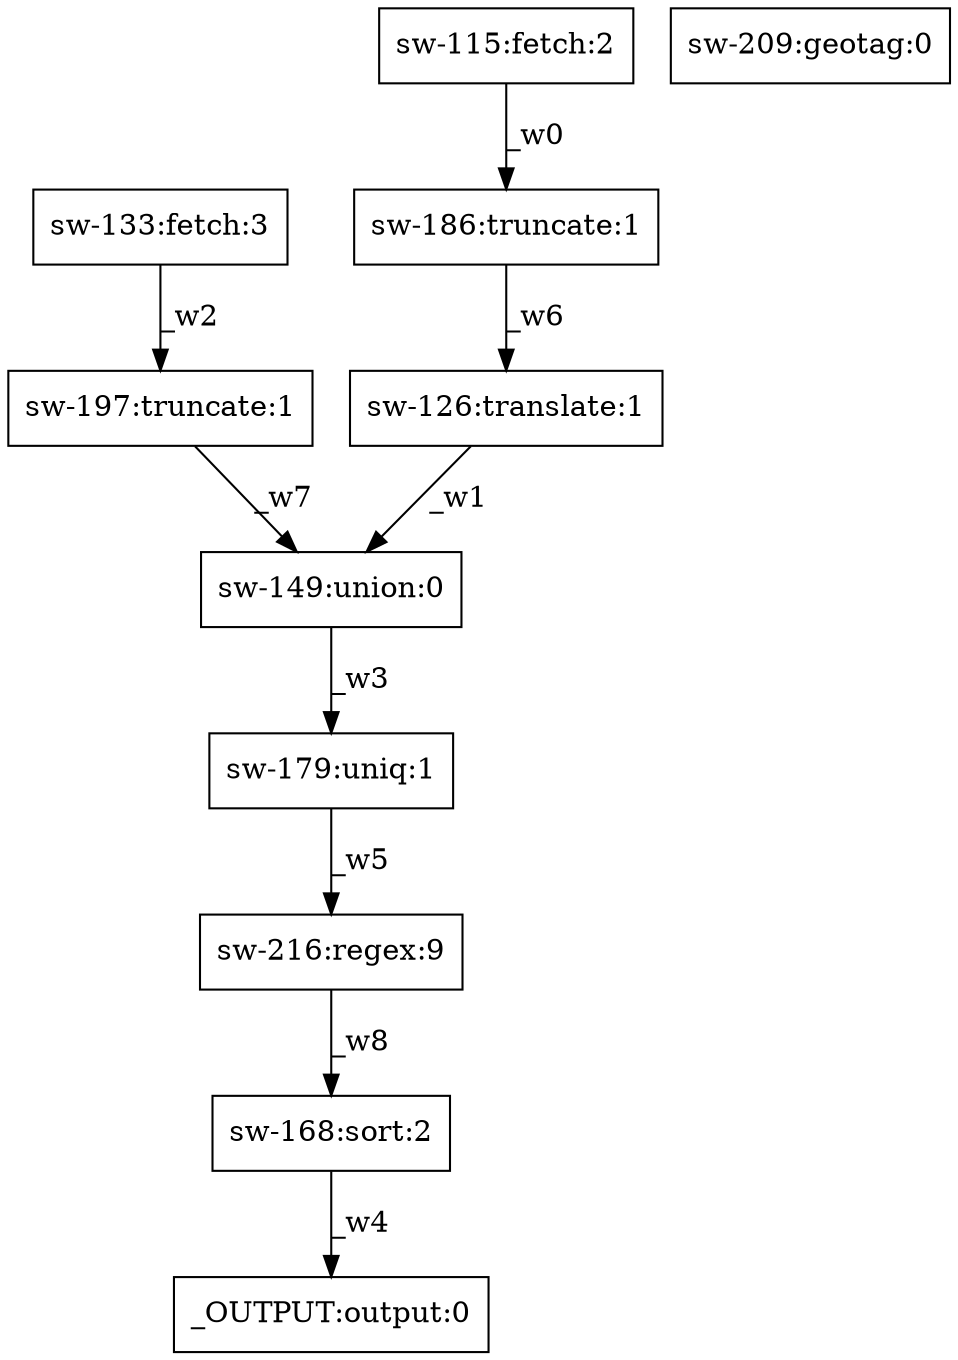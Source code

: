 digraph test1 { node [shape=box] "sw-126" [label="sw-126:translate:1"];"_OUTPUT" [label="_OUTPUT:output:0"];"sw-133" [label="sw-133:fetch:3"];"sw-209" [label="sw-209:geotag:0"];"sw-197" [label="sw-197:truncate:1"];"sw-168" [label="sw-168:sort:2"];"sw-186" [label="sw-186:truncate:1"];"sw-179" [label="sw-179:uniq:1"];"sw-216" [label="sw-216:regex:9"];"sw-115" [label="sw-115:fetch:2"];"sw-149" [label="sw-149:union:0"];"sw-115" -> "sw-186" [label="_w0"];"sw-126" -> "sw-149" [label="_w1"];"sw-133" -> "sw-197" [label="_w2"];"sw-149" -> "sw-179" [label="_w3"];"sw-168" -> "_OUTPUT" [label="_w4"];"sw-179" -> "sw-216" [label="_w5"];"sw-186" -> "sw-126" [label="_w6"];"sw-197" -> "sw-149" [label="_w7"];"sw-216" -> "sw-168" [label="_w8"];}